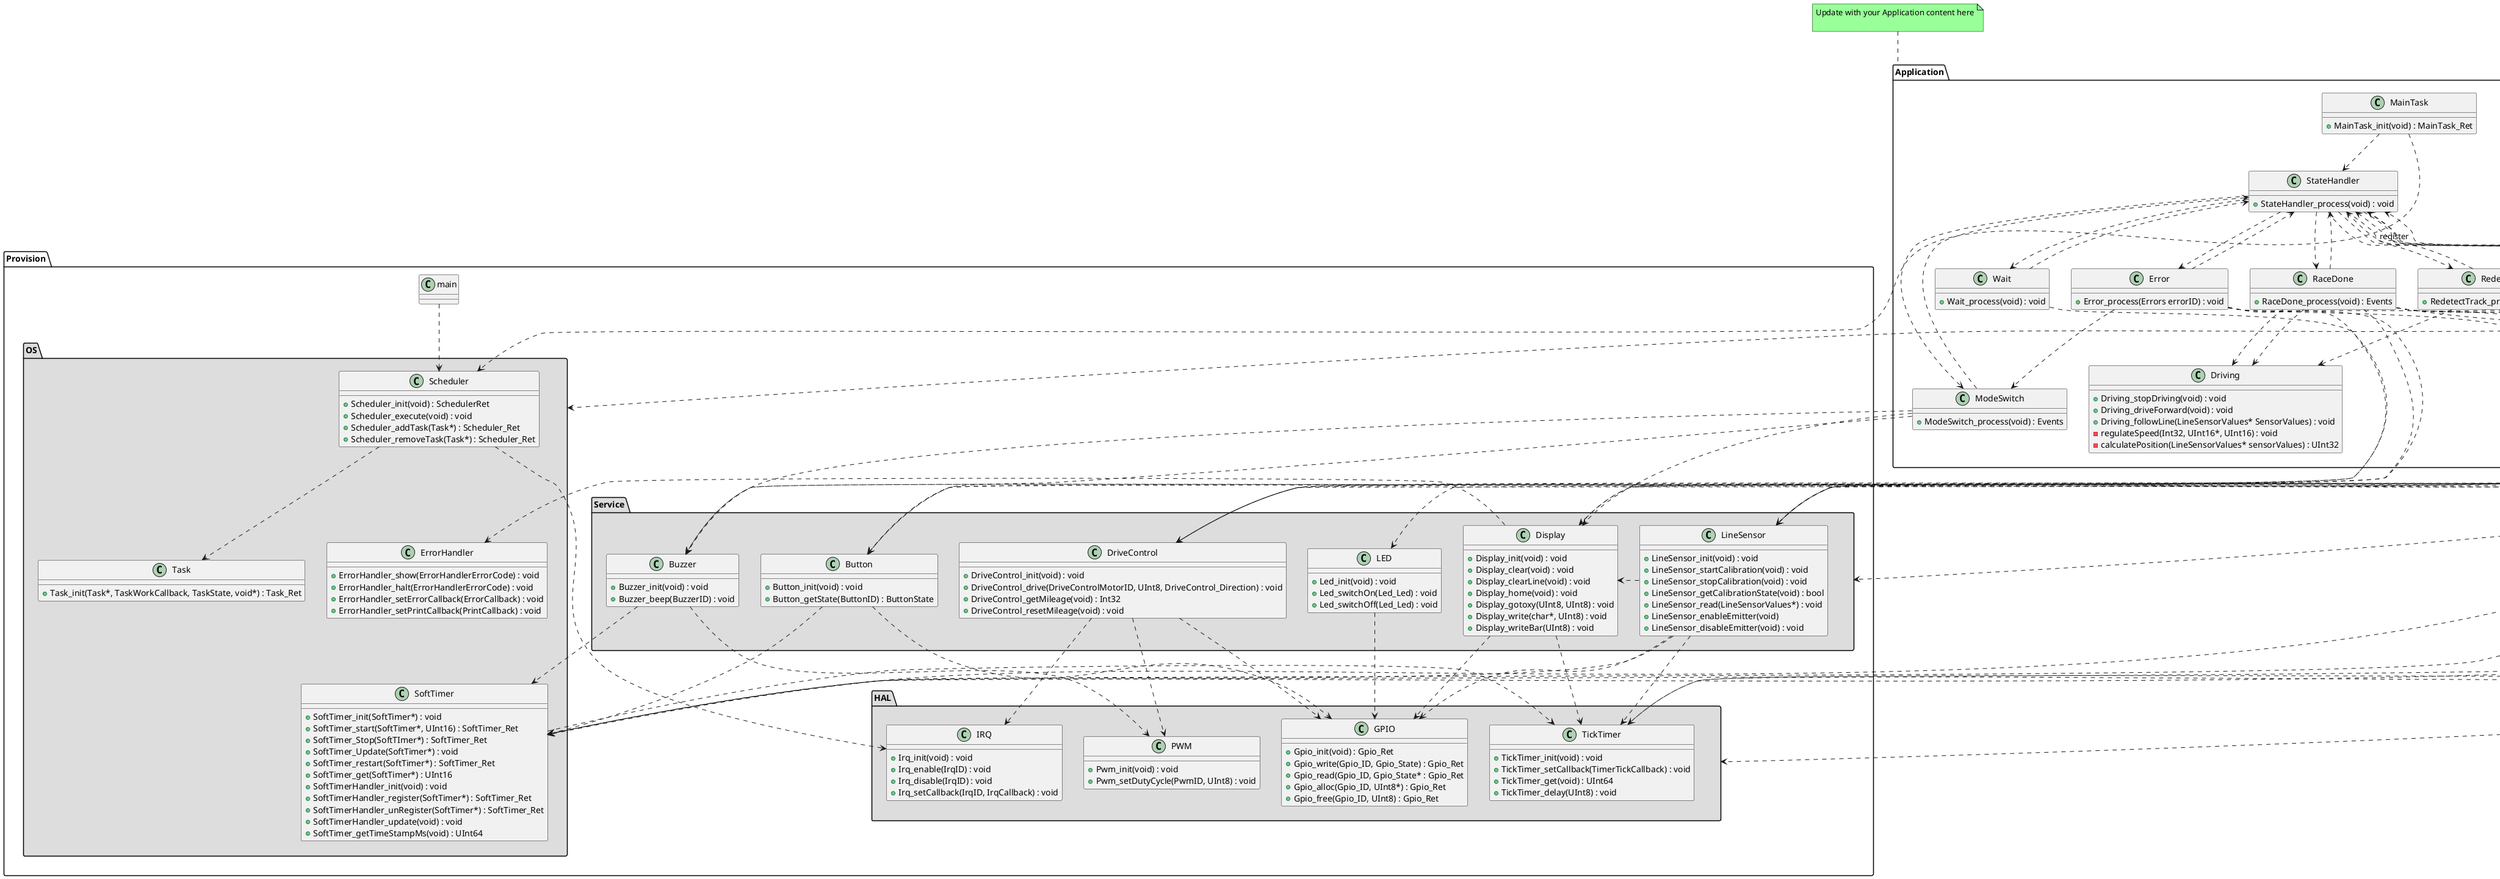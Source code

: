 @startuml class_diagram

package "Provision" {
package "OS" #DDDDDD {
    class Scheduler {
        + Scheduler_init(void) : SchedulerRet
        + Scheduler_execute(void) : void
        + Scheduler_addTask(Task*) : Scheduler_Ret
        + Scheduler_removeTask(Task*) : Scheduler_Ret
    }

    class Task {
        + Task_init(Task*, TaskWorkCallback, TaskState, void*) : Task_Ret
    }

    class SoftTimer{
        + SoftTimer_init(SoftTimer*) : void
        + SoftTimer_start(SoftTimer*, UInt16) : SoftTimer_Ret
        + SoftTimer_Stop(SoftTImer*) : SoftTimer_Ret
        + SoftTimer_Update(SoftTimer*) : void
        + SoftTimer_restart(SoftTimer*) : SoftTimer_Ret
        + SoftTimer_get(SoftTimer*) : UInt16
        + SoftTimerHandler_init(void) : void
        + SoftTimerHandler_register(SoftTimer*) : SoftTimer_Ret
        + SoftTimerHandler_unRegister(SoftTimer*) : SoftTimer_Ret
        + SoftTimerHandler_update(void) : void
        + SoftTimer_getTimeStampMs(void) : UInt64
    }

    class ErrorHandler {
        + ErrorHandler_show(ErrorHandlerErrorCode) : void
        + ErrorHandler_halt(ErrorHandlerErrorCode) : void
        + ErrorHandler_setErrorCallback(ErrorCallback) : void
        + ErrorHandler_setPrintCallback(PrintCallback) : void
    }


    Scheduler -[hidden]-> ErrorHandler
    ErrorHandler -[hidden]-> SoftTimer

}
package "Service" #DDDDDD {
    class Button {
        + Button_init(void) : void
        + Button_getState(ButtonID) : ButtonState
    }

    class Buzzer {
        + Buzzer_init(void) : void
        + Buzzer_beep(BuzzerID) : void
    }

    class Display {
        + Display_init(void) : void
        + Display_clear(void) : void
        + Display_clearLine(void) : void
        + Display_home(void) : void
        + Display_gotoxy(UInt8, UInt8) : void
        + Display_write(char*, UInt8) : void
        + Display_writeBar(UInt8) : void
    }

    class LED {
        + Led_init(void) : void
        + Led_switchOn(Led_Led) : void
        + Led_switchOff(Led_Led) : void
    }

    class DriveControl {
        + DriveControl_init(void) : void
        + DriveControl_drive(DriveControlMotorID, UInt8, DriveControl_Direction) : void
        + DriveControl_getMileage(void) : Int32
        + DriveControl_resetMileage(void) : void
    }

    class LineSensor {
        + LineSensor_init(void) : void
        + LineSensor_startCalibration(void) : void
        + LineSensor_stopCalibration(void) : void
        + LineSensor_getCalibrationState(void) : bool
        + LineSensor_read(LineSensorValues*) : void
        + LineSensor_enableEmitter(void)
        + LineSensor_disableEmitter(void) : void
    }
}

package "HAL" #DDDDDD {

    class GPIO{
        + Gpio_init(void) : Gpio_Ret
        + Gpio_write(Gpio_ID, Gpio_State) : Gpio_Ret
        + Gpio_read(Gpio_ID, Gpio_State* : Gpio_Ret
        + Gpio_alloc(Gpio_ID, UInt8*) : Gpio_Ret
        + Gpio_free(Gpio_ID, UInt8) : Gpio_Ret
    }
    class PWM{
        + Pwm_init(void) : void
        + Pwm_setDutyCycle(PwmID, UInt8) : void
    }
    class TickTimer{
        + TickTimer_init(void) : void
        + TickTimer_setCallback(TimerTickCallback) : void
        + TickTimer_get(void) : UInt64
        + TickTimer_delay(UInt8) : void
    }
    class IRQ{
        + Irq_init(void) : void
        + Irq_enable(IrqID) : void
        + Irq_disable(IrqID) : void
        + Irq_setCallback(IrqID, IrqCallback) : void
    }
}
    class main {

    }
    main ..> Scheduler

}

package "Application"  {

    class "MainTask" {
        + MainTask_init(void) : MainTask_Ret
    }

    Scheduler <.up.. MainTask : register
    
    class "StateHandler" {
        + StateHandler_process(void) : void
    }
    
    class "Calibration" {
        + Calibration_process(void) : Events
    }
    
    class "Error" {
        + Error_process(Errors errorID) : void
    }
    
    class "Init" {
        + Init_process(void) : void
    }
    
    class "ModeSwitch" {
        + ModeSwitch_process(void) : Events
    }
    
    class "RaceDone" {
        + RaceDone_process(void) : Events
    }
    
    class "RedetectTrack" {
        + RedetectTrack_process(void) : Events
    }
    
    class "RunRace" {
        + RunRace_process(void) : Events
    }
    
     class "StartRace" {
        + StartRace_process(void) : Events
    }
    
     class "Wait" {
        + Wait_process(void) : void
    }
    
     class "Driving" {
        + Driving_stopDriving(void) : void
        + Driving_driveForward(void) : void
        + Driving_followLine(LineSensorValues* SensorValues) : void
        - regulateSpeed(Int32, UInt16*, UInt16) : void
        - calculatePosition(LineSensorValues* sensorValues) : UInt32
    }
}

note top of Application #99FF99 {
    Update with your Application content here

}

' ++++++++++++++++++++++++++++++++
' Application
MainTask ..> StateHandler

StateHandler ..> Calibration
StateHandler ..> ModeSwitch
StateHandler ..> Error
StateHandler ..> Init
StateHandler ..> RaceDone
StateHandler ..> RedetectTrack
StateHandler ..> RunRace
StateHandler ..> StartRace
StateHandler ..> Wait

Calibration ..> LineSensor
Calibration ..> SoftTimer
Calibration ..> DriveControl
Calibration ..> Display
Calibration ..> StateHandler

Error ..> StateHandler
Error ..> ModeSwitch
Error ..> Button
Error ..> Buzzer
Error ..> Display
Error ..> DriveControl

Init ..> HAL
Init ..> OS
Init ..> Service

ModeSwitch ..> StateHandler
ModeSwitch ..> Button
ModeSwitch ..> Buzzer
ModeSwitch ..> Display

RaceDone ..> LineSensor
RaceDone ..> DriveControl
RaceDone ..> TickTimer
RaceDone ..> Buzzer
RaceDone ..> LED
RaceDone ..> StateHandler
RaceDone ..> Driving

RedetectTrack ..> StateHandler
RedetectTrack ..> LineSensor
RedetectTrack ..> SoftTimer
RedetectTrack ..> Driving
RaceDone ..> Driving

RunRace ..> StateHandler
RunRace ..> LineSensor
RunRace ..> SoftTimer

StartRace ..> StateHandler
StartRace ..> SoftTimer
StartRace ..> DriveControl
StartRace ..> LineSensor
StartRace ..> TickTimer

Wait ..> StateHandler
Wait ..>Button

' Service

Button ..> GPIO
Button ..> SoftTimer

Buzzer ..> PWM
Buzzer ..> SoftTimer

Display ..> GPIO
Display ..> TickTimer
Display ..> ErrorHandler

DriveControl ..> GPIO
DriveControl ..> PWM
DriveControl ..> IRQ

LED ..> GPIO

LineSensor ..> SoftTimer
LineSensor ..> GPIO
LineSensor ..> TickTimer
LineSensor .r.> Display



' ++++++++++++++++++++++++++++++++
' OS

' ErrorHandler ..> HAL

SoftTimer ..> TickTimer

Scheduler ..> Task
Scheduler ..> IRQ

@enduml
